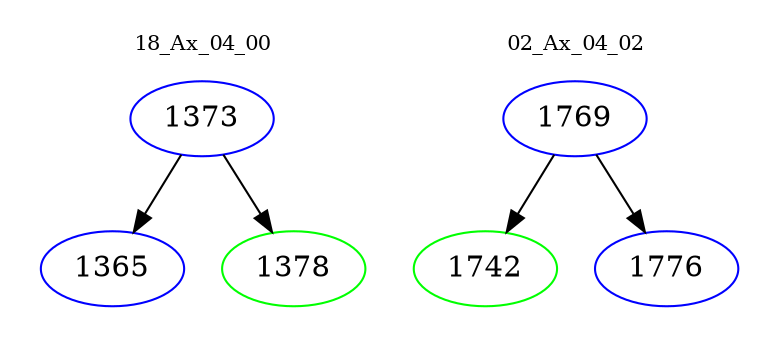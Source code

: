 digraph{
subgraph cluster_0 {
color = white
label = "18_Ax_04_00";
fontsize=10;
T0_1373 [label="1373", color="blue"]
T0_1373 -> T0_1365 [color="black"]
T0_1365 [label="1365", color="blue"]
T0_1373 -> T0_1378 [color="black"]
T0_1378 [label="1378", color="green"]
}
subgraph cluster_1 {
color = white
label = "02_Ax_04_02";
fontsize=10;
T1_1769 [label="1769", color="blue"]
T1_1769 -> T1_1742 [color="black"]
T1_1742 [label="1742", color="green"]
T1_1769 -> T1_1776 [color="black"]
T1_1776 [label="1776", color="blue"]
}
}
